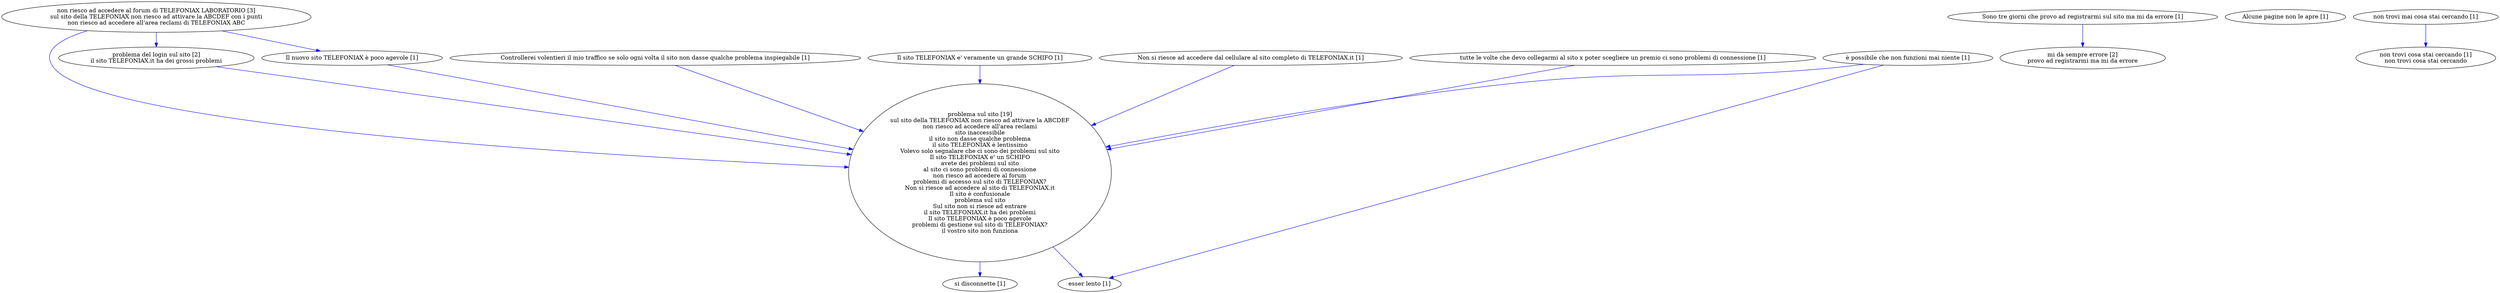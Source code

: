 digraph collapsedGraph {
"problema sul sito [19]\nsul sito della TELEFONIAX non riesco ad attivare la ABCDEF\nnon riesco ad accedere all'area reclami\nsito inaccessibile\nil sito non dasse qualche problema\nil sito TELEFONIAX è lentissimo\nVolevo solo segnalare che ci sono dei problemi sul sito\nIl sito TELEFONIAX e' un SCHIFO\navete dei problemi sul sito\nal sito ci sono problemi di connessione\nnon riesco ad accedere al forum\nproblemi di accesso sul sito di TELEFONIAX?\nNon si riesce ad accedere al sito di TELEFONIAX.it\nIl sito è confusionale\nproblema sul sito\nSul sito non si riesce ad entrare\nil sito TELEFONIAX.it ha dei problemi\nIl sito TELEFONIAX è poco agevole\nproblemi di gestione sul sito di TELEFONIAX?\nil vostro sito non funziona""non riesco ad accedere al forum di TELEFONIAX LABORATORIO [3]\nsul sito della TELEFONIAX non riesco ad attivare la ABCDEF con i punti\nnon riesco ad accedere all'area reclami di TELEFONIAX ABC""problema del login sul sito [2]\nil sito TELEFONIAX.it ha dei grossi problemi""mi dà sempre errore [2]\nprovo ad registrarmi ma mi da errore""Alcune pagine non le apre [1]""Controllerei volentieri il mio traffico se solo ogni volta il sito non dasse qualche problema inspiegabile [1]""Il nuovo sito TELEFONIAX è poco agevole [1]""Il sito TELEFONIAX e' veramente un grande SCHIFO [1]""Non si riesce ad accedere dal cellulare al sito completo di TELEFONIAX.it [1]""Sono tre giorni che provo ad registrarmi sul sito ma mi da errore [1]""esser lento [1]""non trovi cosa stai cercando [1]\nnon trovi cosa stai cercando""non trovi mai cosa stai cercando [1]""si disconnette [1]""tutte le volte che devo collegarmi al sito x poter scegliere un premio ci sono problemi di connessione [1]""è possibile che non funzioni mai niente [1]""Il nuovo sito TELEFONIAX è poco agevole [1]" -> "problema sul sito [19]\nsul sito della TELEFONIAX non riesco ad attivare la ABCDEF\nnon riesco ad accedere all'area reclami\nsito inaccessibile\nil sito non dasse qualche problema\nil sito TELEFONIAX è lentissimo\nVolevo solo segnalare che ci sono dei problemi sul sito\nIl sito TELEFONIAX e' un SCHIFO\navete dei problemi sul sito\nal sito ci sono problemi di connessione\nnon riesco ad accedere al forum\nproblemi di accesso sul sito di TELEFONIAX?\nNon si riesce ad accedere al sito di TELEFONIAX.it\nIl sito è confusionale\nproblema sul sito\nSul sito non si riesce ad entrare\nil sito TELEFONIAX.it ha dei problemi\nIl sito TELEFONIAX è poco agevole\nproblemi di gestione sul sito di TELEFONIAX?\nil vostro sito non funziona" [color=blue]
"Il sito TELEFONIAX e' veramente un grande SCHIFO [1]" -> "problema sul sito [19]\nsul sito della TELEFONIAX non riesco ad attivare la ABCDEF\nnon riesco ad accedere all'area reclami\nsito inaccessibile\nil sito non dasse qualche problema\nil sito TELEFONIAX è lentissimo\nVolevo solo segnalare che ci sono dei problemi sul sito\nIl sito TELEFONIAX e' un SCHIFO\navete dei problemi sul sito\nal sito ci sono problemi di connessione\nnon riesco ad accedere al forum\nproblemi di accesso sul sito di TELEFONIAX?\nNon si riesce ad accedere al sito di TELEFONIAX.it\nIl sito è confusionale\nproblema sul sito\nSul sito non si riesce ad entrare\nil sito TELEFONIAX.it ha dei problemi\nIl sito TELEFONIAX è poco agevole\nproblemi di gestione sul sito di TELEFONIAX?\nil vostro sito non funziona" [color=blue]
"Non si riesce ad accedere dal cellulare al sito completo di TELEFONIAX.it [1]" -> "problema sul sito [19]\nsul sito della TELEFONIAX non riesco ad attivare la ABCDEF\nnon riesco ad accedere all'area reclami\nsito inaccessibile\nil sito non dasse qualche problema\nil sito TELEFONIAX è lentissimo\nVolevo solo segnalare che ci sono dei problemi sul sito\nIl sito TELEFONIAX e' un SCHIFO\navete dei problemi sul sito\nal sito ci sono problemi di connessione\nnon riesco ad accedere al forum\nproblemi di accesso sul sito di TELEFONIAX?\nNon si riesce ad accedere al sito di TELEFONIAX.it\nIl sito è confusionale\nproblema sul sito\nSul sito non si riesce ad entrare\nil sito TELEFONIAX.it ha dei problemi\nIl sito TELEFONIAX è poco agevole\nproblemi di gestione sul sito di TELEFONIAX?\nil vostro sito non funziona" [color=blue]
"problema sul sito [19]\nsul sito della TELEFONIAX non riesco ad attivare la ABCDEF\nnon riesco ad accedere all'area reclami\nsito inaccessibile\nil sito non dasse qualche problema\nil sito TELEFONIAX è lentissimo\nVolevo solo segnalare che ci sono dei problemi sul sito\nIl sito TELEFONIAX e' un SCHIFO\navete dei problemi sul sito\nal sito ci sono problemi di connessione\nnon riesco ad accedere al forum\nproblemi di accesso sul sito di TELEFONIAX?\nNon si riesce ad accedere al sito di TELEFONIAX.it\nIl sito è confusionale\nproblema sul sito\nSul sito non si riesce ad entrare\nil sito TELEFONIAX.it ha dei problemi\nIl sito TELEFONIAX è poco agevole\nproblemi di gestione sul sito di TELEFONIAX?\nil vostro sito non funziona" -> "esser lento [1]" [color=blue]
"problema del login sul sito [2]\nil sito TELEFONIAX.it ha dei grossi problemi" -> "problema sul sito [19]\nsul sito della TELEFONIAX non riesco ad attivare la ABCDEF\nnon riesco ad accedere all'area reclami\nsito inaccessibile\nil sito non dasse qualche problema\nil sito TELEFONIAX è lentissimo\nVolevo solo segnalare che ci sono dei problemi sul sito\nIl sito TELEFONIAX e' un SCHIFO\navete dei problemi sul sito\nal sito ci sono problemi di connessione\nnon riesco ad accedere al forum\nproblemi di accesso sul sito di TELEFONIAX?\nNon si riesce ad accedere al sito di TELEFONIAX.it\nIl sito è confusionale\nproblema sul sito\nSul sito non si riesce ad entrare\nil sito TELEFONIAX.it ha dei problemi\nIl sito TELEFONIAX è poco agevole\nproblemi di gestione sul sito di TELEFONIAX?\nil vostro sito non funziona" [color=blue]
"Sono tre giorni che provo ad registrarmi sul sito ma mi da errore [1]" -> "mi dà sempre errore [2]\nprovo ad registrarmi ma mi da errore" [color=blue]
"non trovi mai cosa stai cercando [1]" -> "non trovi cosa stai cercando [1]\nnon trovi cosa stai cercando" [color=blue]
"problema sul sito [19]\nsul sito della TELEFONIAX non riesco ad attivare la ABCDEF\nnon riesco ad accedere all'area reclami\nsito inaccessibile\nil sito non dasse qualche problema\nil sito TELEFONIAX è lentissimo\nVolevo solo segnalare che ci sono dei problemi sul sito\nIl sito TELEFONIAX e' un SCHIFO\navete dei problemi sul sito\nal sito ci sono problemi di connessione\nnon riesco ad accedere al forum\nproblemi di accesso sul sito di TELEFONIAX?\nNon si riesce ad accedere al sito di TELEFONIAX.it\nIl sito è confusionale\nproblema sul sito\nSul sito non si riesce ad entrare\nil sito TELEFONIAX.it ha dei problemi\nIl sito TELEFONIAX è poco agevole\nproblemi di gestione sul sito di TELEFONIAX?\nil vostro sito non funziona" -> "si disconnette [1]" [color=blue]
"Controllerei volentieri il mio traffico se solo ogni volta il sito non dasse qualche problema inspiegabile [1]" -> "problema sul sito [19]\nsul sito della TELEFONIAX non riesco ad attivare la ABCDEF\nnon riesco ad accedere all'area reclami\nsito inaccessibile\nil sito non dasse qualche problema\nil sito TELEFONIAX è lentissimo\nVolevo solo segnalare che ci sono dei problemi sul sito\nIl sito TELEFONIAX e' un SCHIFO\navete dei problemi sul sito\nal sito ci sono problemi di connessione\nnon riesco ad accedere al forum\nproblemi di accesso sul sito di TELEFONIAX?\nNon si riesce ad accedere al sito di TELEFONIAX.it\nIl sito è confusionale\nproblema sul sito\nSul sito non si riesce ad entrare\nil sito TELEFONIAX.it ha dei problemi\nIl sito TELEFONIAX è poco agevole\nproblemi di gestione sul sito di TELEFONIAX?\nil vostro sito non funziona" [color=blue]
"non riesco ad accedere al forum di TELEFONIAX LABORATORIO [3]\nsul sito della TELEFONIAX non riesco ad attivare la ABCDEF con i punti\nnon riesco ad accedere all'area reclami di TELEFONIAX ABC" -> "problema del login sul sito [2]\nil sito TELEFONIAX.it ha dei grossi problemi" [color=blue]
"non riesco ad accedere al forum di TELEFONIAX LABORATORIO [3]\nsul sito della TELEFONIAX non riesco ad attivare la ABCDEF con i punti\nnon riesco ad accedere all'area reclami di TELEFONIAX ABC" -> "Il nuovo sito TELEFONIAX è poco agevole [1]" [color=blue]
"non riesco ad accedere al forum di TELEFONIAX LABORATORIO [3]\nsul sito della TELEFONIAX non riesco ad attivare la ABCDEF con i punti\nnon riesco ad accedere all'area reclami di TELEFONIAX ABC" -> "problema sul sito [19]\nsul sito della TELEFONIAX non riesco ad attivare la ABCDEF\nnon riesco ad accedere all'area reclami\nsito inaccessibile\nil sito non dasse qualche problema\nil sito TELEFONIAX è lentissimo\nVolevo solo segnalare che ci sono dei problemi sul sito\nIl sito TELEFONIAX e' un SCHIFO\navete dei problemi sul sito\nal sito ci sono problemi di connessione\nnon riesco ad accedere al forum\nproblemi di accesso sul sito di TELEFONIAX?\nNon si riesce ad accedere al sito di TELEFONIAX.it\nIl sito è confusionale\nproblema sul sito\nSul sito non si riesce ad entrare\nil sito TELEFONIAX.it ha dei problemi\nIl sito TELEFONIAX è poco agevole\nproblemi di gestione sul sito di TELEFONIAX?\nil vostro sito non funziona" [color=blue]
"tutte le volte che devo collegarmi al sito x poter scegliere un premio ci sono problemi di connessione [1]" -> "problema sul sito [19]\nsul sito della TELEFONIAX non riesco ad attivare la ABCDEF\nnon riesco ad accedere all'area reclami\nsito inaccessibile\nil sito non dasse qualche problema\nil sito TELEFONIAX è lentissimo\nVolevo solo segnalare che ci sono dei problemi sul sito\nIl sito TELEFONIAX e' un SCHIFO\navete dei problemi sul sito\nal sito ci sono problemi di connessione\nnon riesco ad accedere al forum\nproblemi di accesso sul sito di TELEFONIAX?\nNon si riesce ad accedere al sito di TELEFONIAX.it\nIl sito è confusionale\nproblema sul sito\nSul sito non si riesce ad entrare\nil sito TELEFONIAX.it ha dei problemi\nIl sito TELEFONIAX è poco agevole\nproblemi di gestione sul sito di TELEFONIAX?\nil vostro sito non funziona" [color=blue]
"è possibile che non funzioni mai niente [1]" -> "esser lento [1]" [color=blue]
"è possibile che non funzioni mai niente [1]" -> "problema sul sito [19]\nsul sito della TELEFONIAX non riesco ad attivare la ABCDEF\nnon riesco ad accedere all'area reclami\nsito inaccessibile\nil sito non dasse qualche problema\nil sito TELEFONIAX è lentissimo\nVolevo solo segnalare che ci sono dei problemi sul sito\nIl sito TELEFONIAX e' un SCHIFO\navete dei problemi sul sito\nal sito ci sono problemi di connessione\nnon riesco ad accedere al forum\nproblemi di accesso sul sito di TELEFONIAX?\nNon si riesce ad accedere al sito di TELEFONIAX.it\nIl sito è confusionale\nproblema sul sito\nSul sito non si riesce ad entrare\nil sito TELEFONIAX.it ha dei problemi\nIl sito TELEFONIAX è poco agevole\nproblemi di gestione sul sito di TELEFONIAX?\nil vostro sito non funziona" [color=blue]
}